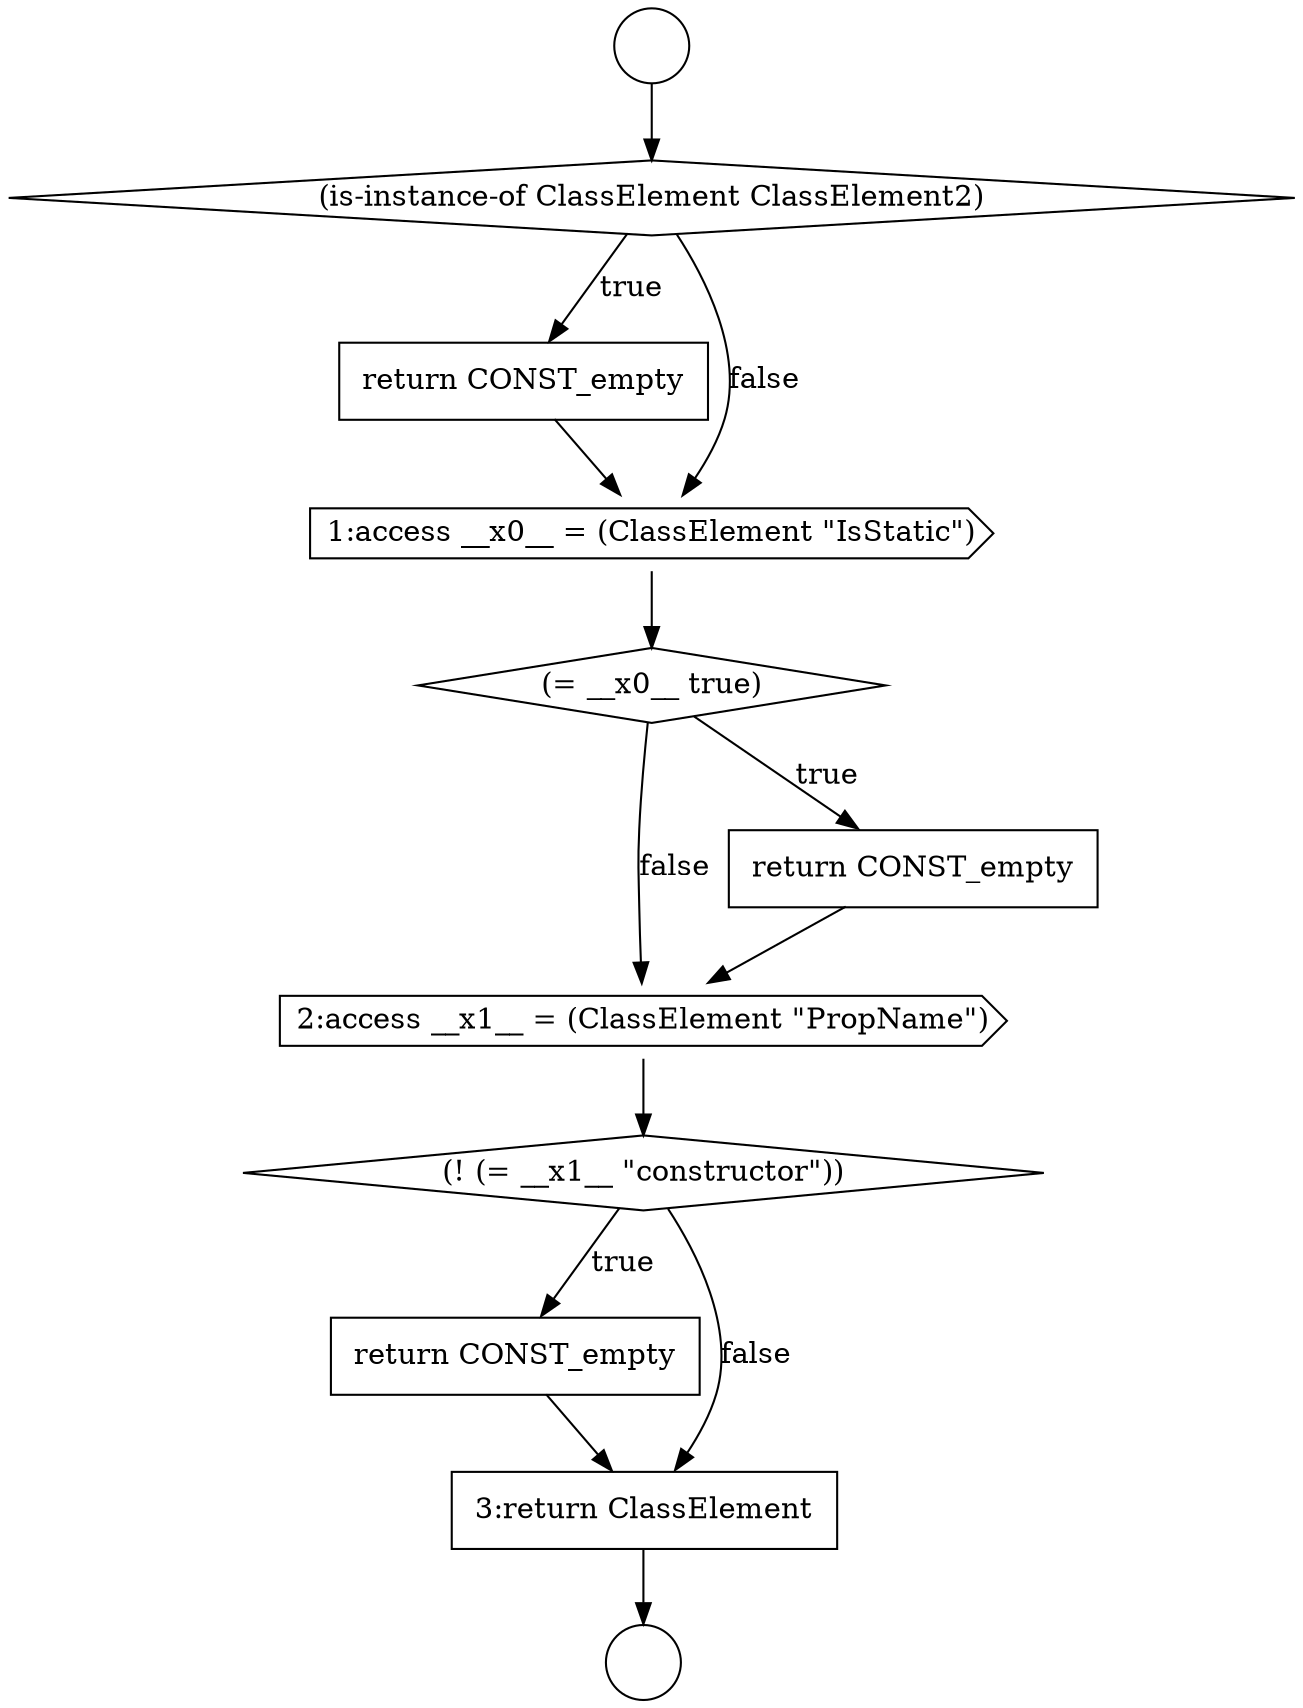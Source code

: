 digraph {
  node8943 [shape=diamond, label=<<font color="black">(= __x0__ true)</font>> color="black" fillcolor="white" style=filled]
  node8947 [shape=none, margin=0, label=<<font color="black">
    <table border="0" cellborder="1" cellspacing="0" cellpadding="10">
      <tr><td align="left">return CONST_empty</td></tr>
    </table>
  </font>> color="black" fillcolor="white" style=filled]
  node8939 [shape=circle label=" " color="black" fillcolor="white" style=filled]
  node8938 [shape=circle label=" " color="black" fillcolor="white" style=filled]
  node8945 [shape=cds, label=<<font color="black">2:access __x1__ = (ClassElement &quot;PropName&quot;)</font>> color="black" fillcolor="white" style=filled]
  node8941 [shape=none, margin=0, label=<<font color="black">
    <table border="0" cellborder="1" cellspacing="0" cellpadding="10">
      <tr><td align="left">return CONST_empty</td></tr>
    </table>
  </font>> color="black" fillcolor="white" style=filled]
  node8940 [shape=diamond, label=<<font color="black">(is-instance-of ClassElement ClassElement2)</font>> color="black" fillcolor="white" style=filled]
  node8948 [shape=none, margin=0, label=<<font color="black">
    <table border="0" cellborder="1" cellspacing="0" cellpadding="10">
      <tr><td align="left">3:return ClassElement</td></tr>
    </table>
  </font>> color="black" fillcolor="white" style=filled]
  node8942 [shape=cds, label=<<font color="black">1:access __x0__ = (ClassElement &quot;IsStatic&quot;)</font>> color="black" fillcolor="white" style=filled]
  node8946 [shape=diamond, label=<<font color="black">(! (= __x1__ &quot;constructor&quot;))</font>> color="black" fillcolor="white" style=filled]
  node8944 [shape=none, margin=0, label=<<font color="black">
    <table border="0" cellborder="1" cellspacing="0" cellpadding="10">
      <tr><td align="left">return CONST_empty</td></tr>
    </table>
  </font>> color="black" fillcolor="white" style=filled]
  node8940 -> node8941 [label=<<font color="black">true</font>> color="black"]
  node8940 -> node8942 [label=<<font color="black">false</font>> color="black"]
  node8947 -> node8948 [ color="black"]
  node8941 -> node8942 [ color="black"]
  node8946 -> node8947 [label=<<font color="black">true</font>> color="black"]
  node8946 -> node8948 [label=<<font color="black">false</font>> color="black"]
  node8945 -> node8946 [ color="black"]
  node8948 -> node8939 [ color="black"]
  node8942 -> node8943 [ color="black"]
  node8944 -> node8945 [ color="black"]
  node8943 -> node8944 [label=<<font color="black">true</font>> color="black"]
  node8943 -> node8945 [label=<<font color="black">false</font>> color="black"]
  node8938 -> node8940 [ color="black"]
}
